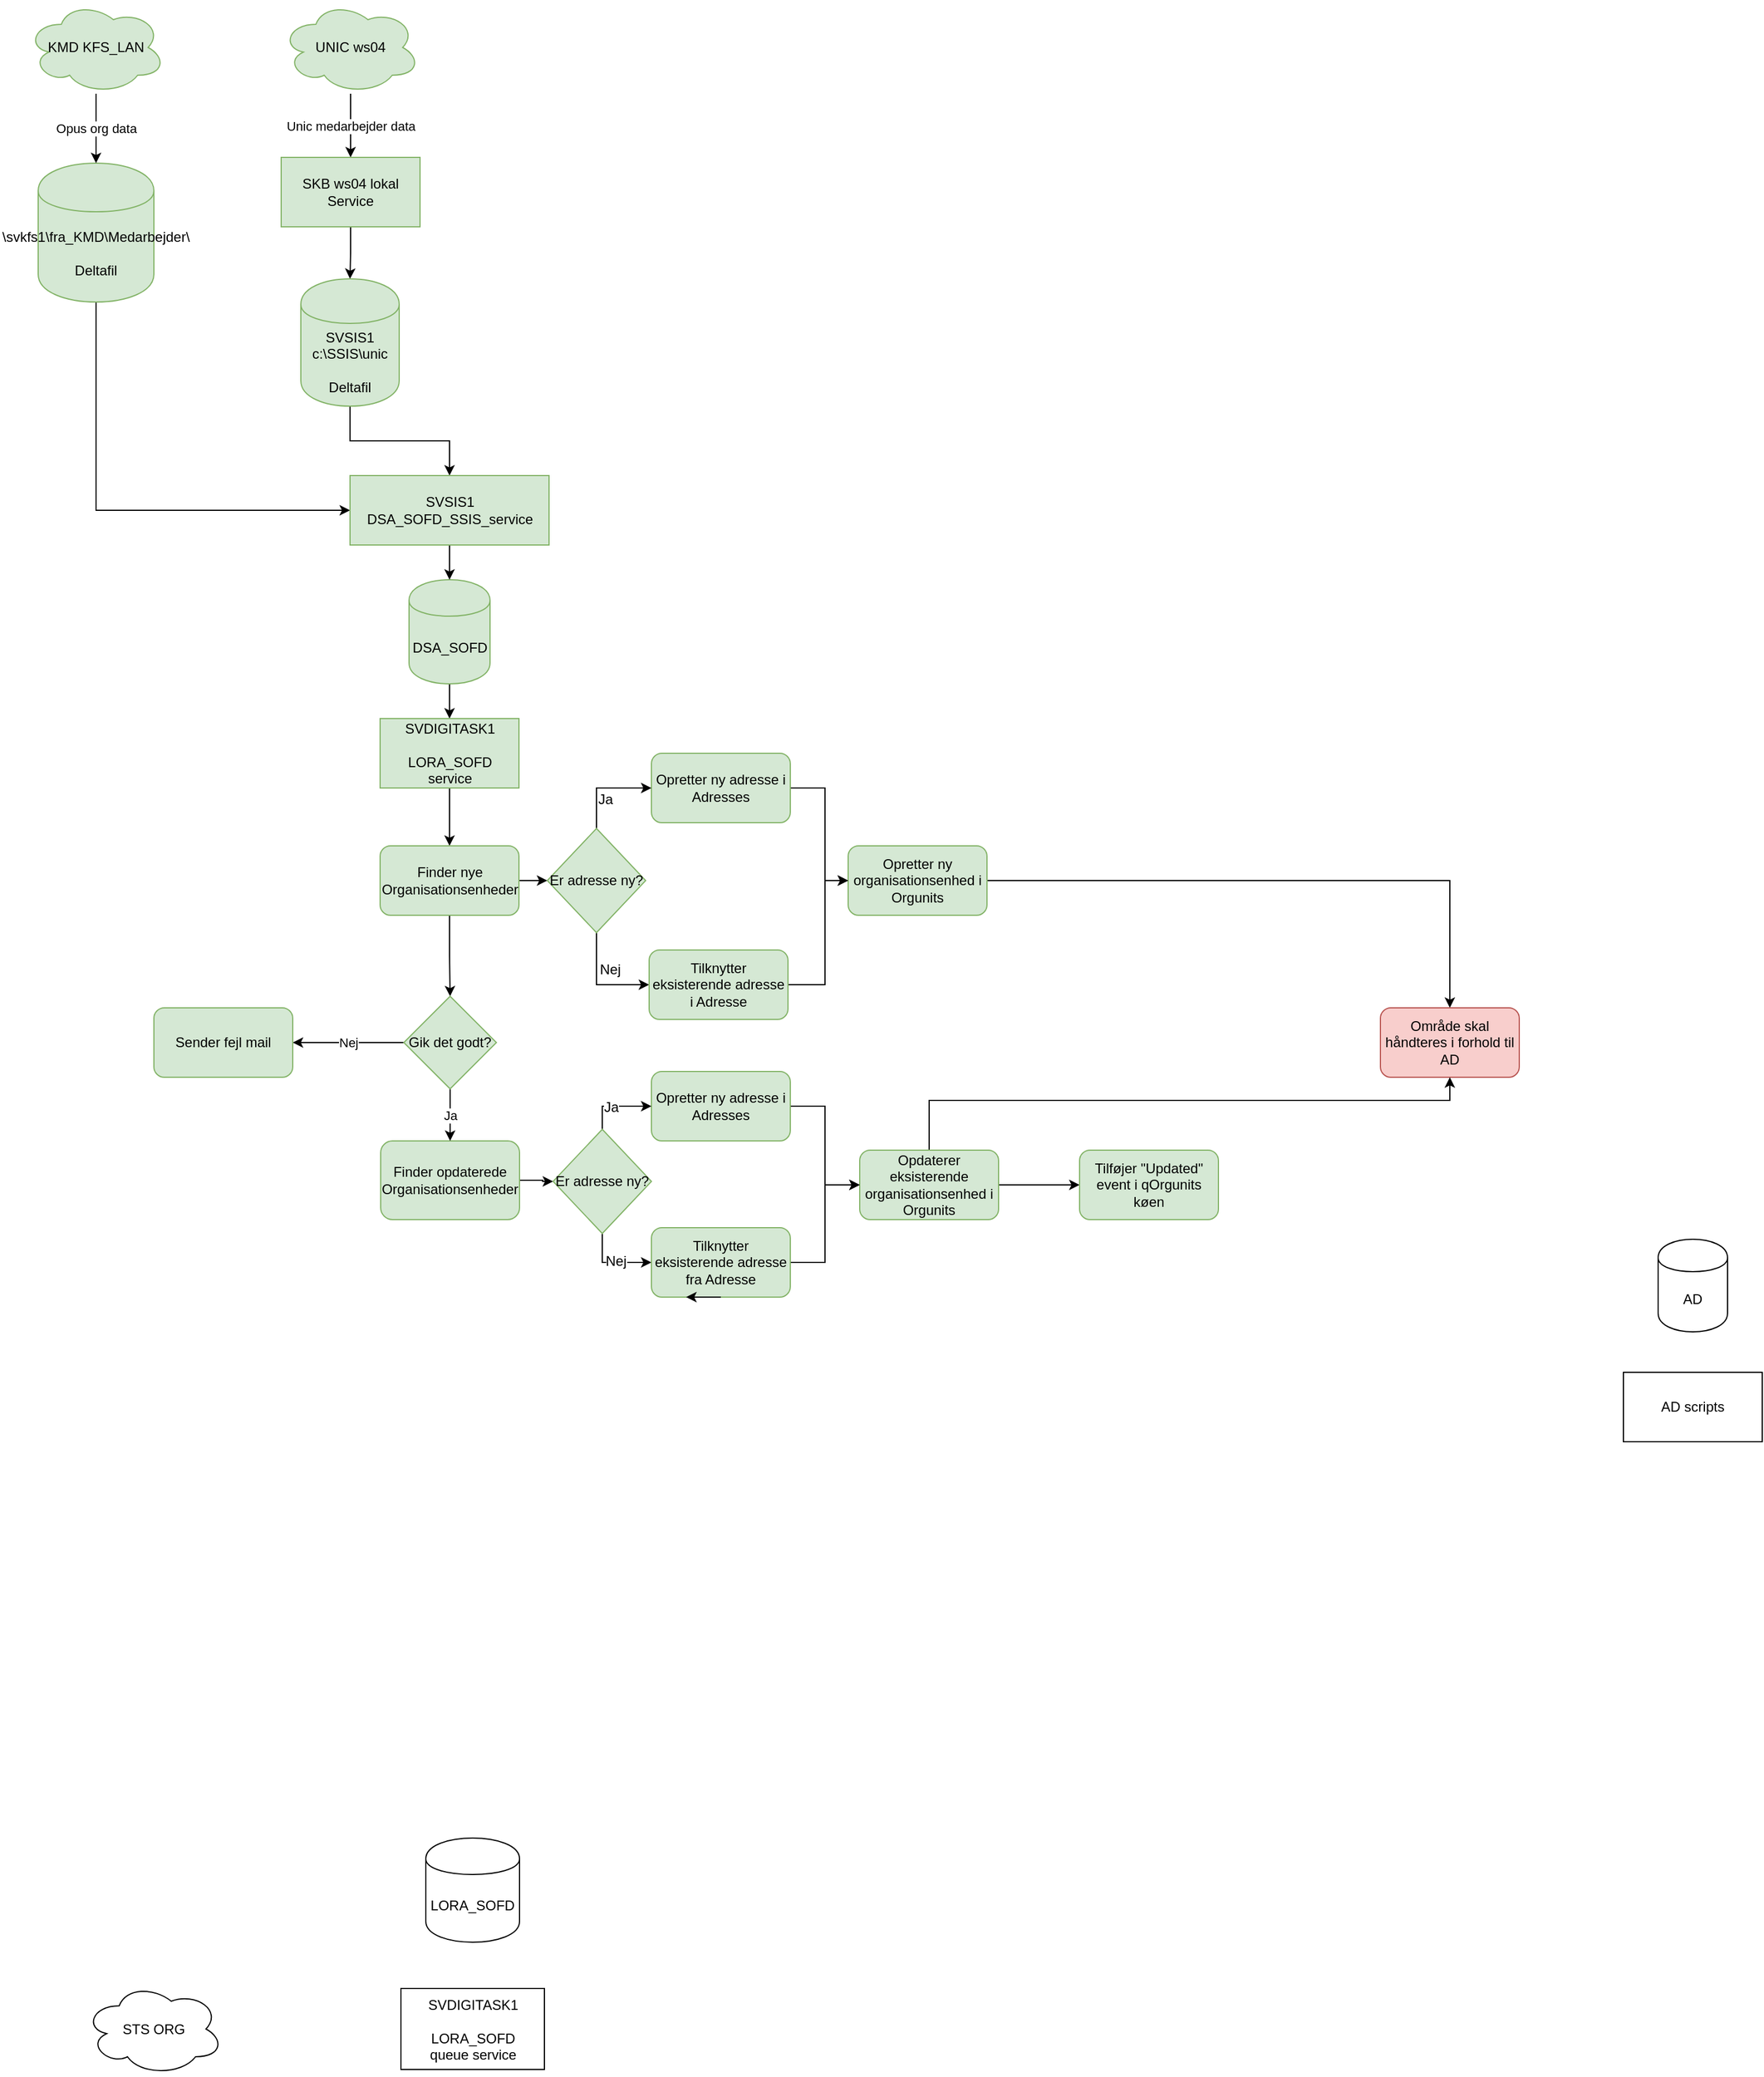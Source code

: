 <mxfile version="10.4.9" type="github"><diagram id="o5b5Y68pb12Nxzuh6uE5" name="Page-1"><mxGraphModel dx="1394" dy="771" grid="1" gridSize="10" guides="1" tooltips="1" connect="1" arrows="1" fold="1" page="1" pageScale="1" pageWidth="827" pageHeight="1169" math="0" shadow="0"><root><mxCell id="0"/><mxCell id="1" parent="0"/><mxCell id="oc2Fpqu8OoZIZFYyaqqw-1" style="edgeStyle=orthogonalEdgeStyle;rounded=0;orthogonalLoop=1;jettySize=auto;html=1;entryX=0.5;entryY=0;entryDx=0;entryDy=0;" edge="1" parent="1" source="oc2Fpqu8OoZIZFYyaqqw-2" target="oc2Fpqu8OoZIZFYyaqqw-16"><mxGeometry relative="1" as="geometry"/></mxCell><mxCell id="oc2Fpqu8OoZIZFYyaqqw-2" value="DSA_SOFD" style="shape=cylinder;whiteSpace=wrap;html=1;boundedLbl=1;backgroundOutline=1;fillColor=#d5e8d4;strokeColor=#82b366;" vertex="1" parent="1"><mxGeometry x="360.5" y="550" width="70" height="90" as="geometry"/></mxCell><mxCell id="oc2Fpqu8OoZIZFYyaqqw-3" style="edgeStyle=orthogonalEdgeStyle;rounded=0;orthogonalLoop=1;jettySize=auto;html=1;entryX=0;entryY=0.5;entryDx=0;entryDy=0;" edge="1" parent="1" source="oc2Fpqu8OoZIZFYyaqqw-4" target="oc2Fpqu8OoZIZFYyaqqw-14"><mxGeometry relative="1" as="geometry"><Array as="points"><mxPoint x="90" y="490"/></Array></mxGeometry></mxCell><mxCell id="oc2Fpqu8OoZIZFYyaqqw-4" value="&lt;div&gt;\\svkfs1\fra_KMD\Medarbejder\&lt;/div&gt;&lt;div&gt;&lt;br&gt;&lt;/div&gt;&lt;div&gt;Deltafil&lt;br&gt;&lt;/div&gt;" style="shape=cylinder;whiteSpace=wrap;html=1;boundedLbl=1;backgroundOutline=1;fillColor=#d5e8d4;strokeColor=#82b366;" vertex="1" parent="1"><mxGeometry x="40" y="190" width="100" height="120" as="geometry"/></mxCell><mxCell id="oc2Fpqu8OoZIZFYyaqqw-5" value="Opus org data" style="edgeStyle=orthogonalEdgeStyle;rounded=0;orthogonalLoop=1;jettySize=auto;html=1;" edge="1" parent="1" source="oc2Fpqu8OoZIZFYyaqqw-6" target="oc2Fpqu8OoZIZFYyaqqw-4"><mxGeometry relative="1" as="geometry"/></mxCell><mxCell id="oc2Fpqu8OoZIZFYyaqqw-6" value="KMD KFS_LAN" style="ellipse;shape=cloud;whiteSpace=wrap;html=1;fillColor=#d5e8d4;strokeColor=#82b366;" vertex="1" parent="1"><mxGeometry x="30" y="50" width="120" height="80" as="geometry"/></mxCell><mxCell id="oc2Fpqu8OoZIZFYyaqqw-7" value="Unic medarbejder data" style="edgeStyle=orthogonalEdgeStyle;rounded=0;orthogonalLoop=1;jettySize=auto;html=1;" edge="1" parent="1" source="oc2Fpqu8OoZIZFYyaqqw-8" target="oc2Fpqu8OoZIZFYyaqqw-10"><mxGeometry relative="1" as="geometry"/></mxCell><mxCell id="oc2Fpqu8OoZIZFYyaqqw-8" value="UNIC ws04" style="ellipse;shape=cloud;whiteSpace=wrap;html=1;fillColor=#d5e8d4;strokeColor=#82b366;" vertex="1" parent="1"><mxGeometry x="250" y="50" width="120" height="80" as="geometry"/></mxCell><mxCell id="oc2Fpqu8OoZIZFYyaqqw-9" style="edgeStyle=orthogonalEdgeStyle;rounded=0;orthogonalLoop=1;jettySize=auto;html=1;" edge="1" parent="1" source="oc2Fpqu8OoZIZFYyaqqw-10" target="oc2Fpqu8OoZIZFYyaqqw-12"><mxGeometry relative="1" as="geometry"/></mxCell><mxCell id="oc2Fpqu8OoZIZFYyaqqw-10" value="SKB ws04 lokal Service" style="rounded=0;whiteSpace=wrap;html=1;fillColor=#d5e8d4;strokeColor=#82b366;" vertex="1" parent="1"><mxGeometry x="250" y="185" width="120" height="60" as="geometry"/></mxCell><mxCell id="oc2Fpqu8OoZIZFYyaqqw-11" style="edgeStyle=orthogonalEdgeStyle;rounded=0;orthogonalLoop=1;jettySize=auto;html=1;entryX=0.5;entryY=0;entryDx=0;entryDy=0;" edge="1" parent="1" source="oc2Fpqu8OoZIZFYyaqqw-12" target="oc2Fpqu8OoZIZFYyaqqw-14"><mxGeometry relative="1" as="geometry"/></mxCell><mxCell id="oc2Fpqu8OoZIZFYyaqqw-12" value="&lt;div&gt;SVSIS1 &lt;br&gt;&lt;/div&gt;&lt;div&gt;c:\SSIS\unic&lt;br&gt;&lt;/div&gt;&lt;div&gt;&lt;br&gt;&lt;/div&gt;&lt;div&gt;Deltafil&lt;br&gt;&lt;/div&gt;" style="shape=cylinder;whiteSpace=wrap;html=1;boundedLbl=1;backgroundOutline=1;fillColor=#d5e8d4;strokeColor=#82b366;" vertex="1" parent="1"><mxGeometry x="267" y="290" width="85" height="110" as="geometry"/></mxCell><mxCell id="oc2Fpqu8OoZIZFYyaqqw-13" style="edgeStyle=orthogonalEdgeStyle;rounded=0;orthogonalLoop=1;jettySize=auto;html=1;entryX=0.5;entryY=0;entryDx=0;entryDy=0;" edge="1" parent="1" source="oc2Fpqu8OoZIZFYyaqqw-14" target="oc2Fpqu8OoZIZFYyaqqw-2"><mxGeometry relative="1" as="geometry"/></mxCell><mxCell id="oc2Fpqu8OoZIZFYyaqqw-14" value="&lt;div&gt;SVSIS1&lt;/div&gt;&lt;div&gt;DSA_SOFD_SSIS_service&lt;br&gt;&lt;/div&gt;" style="rounded=0;whiteSpace=wrap;html=1;fillColor=#d5e8d4;strokeColor=#82b366;" vertex="1" parent="1"><mxGeometry x="309.5" y="460" width="172" height="60" as="geometry"/></mxCell><mxCell id="oc2Fpqu8OoZIZFYyaqqw-44" style="edgeStyle=orthogonalEdgeStyle;rounded=0;orthogonalLoop=1;jettySize=auto;html=1;entryX=0.5;entryY=0;entryDx=0;entryDy=0;" edge="1" parent="1" source="oc2Fpqu8OoZIZFYyaqqw-16" target="oc2Fpqu8OoZIZFYyaqqw-29"><mxGeometry relative="1" as="geometry"/></mxCell><mxCell id="oc2Fpqu8OoZIZFYyaqqw-16" value="&lt;div&gt;SVDIGITASK1 &lt;br&gt;&lt;/div&gt;&lt;div&gt;&lt;br&gt;&lt;/div&gt;&lt;div&gt;LORA_SOFD&lt;/div&gt;&lt;div&gt;service&lt;/div&gt;" style="rounded=0;whiteSpace=wrap;html=1;fillColor=#d5e8d4;strokeColor=#82b366;" vertex="1" parent="1"><mxGeometry x="335.5" y="670" width="120" height="60" as="geometry"/></mxCell><mxCell id="oc2Fpqu8OoZIZFYyaqqw-18" value="AD" style="shape=cylinder;whiteSpace=wrap;html=1;boundedLbl=1;backgroundOutline=1;" vertex="1" parent="1"><mxGeometry x="1440" y="1120" width="60" height="80" as="geometry"/></mxCell><mxCell id="oc2Fpqu8OoZIZFYyaqqw-20" value="AD scripts" style="rounded=0;whiteSpace=wrap;html=1;" vertex="1" parent="1"><mxGeometry x="1410" y="1235" width="120" height="60" as="geometry"/></mxCell><mxCell id="oc2Fpqu8OoZIZFYyaqqw-22" value="LORA_SOFD" style="shape=cylinder;whiteSpace=wrap;html=1;boundedLbl=1;backgroundOutline=1;" vertex="1" parent="1"><mxGeometry x="375" y="1637.5" width="81" height="90" as="geometry"/></mxCell><mxCell id="oc2Fpqu8OoZIZFYyaqqw-23" value="STS ORG" style="ellipse;shape=cloud;whiteSpace=wrap;html=1;" vertex="1" parent="1"><mxGeometry x="80" y="1762.5" width="120" height="80" as="geometry"/></mxCell><mxCell id="oc2Fpqu8OoZIZFYyaqqw-26" value="&lt;div&gt;SVDIGITASK1&lt;br&gt;&lt;/div&gt;&lt;div&gt;&lt;br&gt;&lt;/div&gt;&lt;div&gt;LORA_SOFD&lt;/div&gt;&lt;div&gt;queue service&lt;/div&gt;" style="rounded=0;whiteSpace=wrap;html=1;" vertex="1" parent="1"><mxGeometry x="353.5" y="1767.5" width="124" height="70" as="geometry"/></mxCell><mxCell id="oc2Fpqu8OoZIZFYyaqqw-28" style="edgeStyle=orthogonalEdgeStyle;rounded=0;html=1;jettySize=auto;orthogonalLoop=1;" edge="1" parent="1" source="oc2Fpqu8OoZIZFYyaqqw-29" target="oc2Fpqu8OoZIZFYyaqqw-38"><mxGeometry relative="1" as="geometry"/></mxCell><mxCell id="oc2Fpqu8OoZIZFYyaqqw-59" style="edgeStyle=orthogonalEdgeStyle;rounded=0;orthogonalLoop=1;jettySize=auto;html=1;entryX=0.5;entryY=0;entryDx=0;entryDy=0;" edge="1" parent="1" source="oc2Fpqu8OoZIZFYyaqqw-29" target="oc2Fpqu8OoZIZFYyaqqw-58"><mxGeometry relative="1" as="geometry"/></mxCell><mxCell id="oc2Fpqu8OoZIZFYyaqqw-29" value="Finder nye Organisationsenheder" style="rounded=1;whiteSpace=wrap;html=1;fillColor=#d5e8d4;strokeColor=#82b366;" vertex="1" parent="1"><mxGeometry x="335.5" y="780" width="120" height="60" as="geometry"/></mxCell><mxCell id="oc2Fpqu8OoZIZFYyaqqw-30" style="edgeStyle=orthogonalEdgeStyle;rounded=0;html=1;entryX=0.5;entryY=0;entryDx=0;entryDy=0;jettySize=auto;orthogonalLoop=1;" edge="1" parent="1" source="oc2Fpqu8OoZIZFYyaqqw-31" target="oc2Fpqu8OoZIZFYyaqqw-41"><mxGeometry relative="1" as="geometry"/></mxCell><mxCell id="oc2Fpqu8OoZIZFYyaqqw-31" value="Opretter ny organisationsenhed i Orgunits" style="rounded=1;whiteSpace=wrap;html=1;fillColor=#d5e8d4;strokeColor=#82b366;" vertex="1" parent="1"><mxGeometry x="740" y="780" width="120" height="60" as="geometry"/></mxCell><mxCell id="oc2Fpqu8OoZIZFYyaqqw-32" style="edgeStyle=orthogonalEdgeStyle;rounded=0;html=1;entryX=0;entryY=0.5;entryDx=0;entryDy=0;jettySize=auto;orthogonalLoop=1;" edge="1" parent="1" source="oc2Fpqu8OoZIZFYyaqqw-33" target="oc2Fpqu8OoZIZFYyaqqw-31"><mxGeometry relative="1" as="geometry"><Array as="points"><mxPoint x="720" y="730"/><mxPoint x="720" y="810"/></Array></mxGeometry></mxCell><mxCell id="oc2Fpqu8OoZIZFYyaqqw-33" value="Opretter ny adresse i Adresses" style="rounded=1;whiteSpace=wrap;html=1;fillColor=#d5e8d4;strokeColor=#82b366;" vertex="1" parent="1"><mxGeometry x="570" y="700" width="120" height="60" as="geometry"/></mxCell><mxCell id="oc2Fpqu8OoZIZFYyaqqw-34" style="edgeStyle=orthogonalEdgeStyle;rounded=0;html=1;entryX=0;entryY=0.5;entryDx=0;entryDy=0;jettySize=auto;orthogonalLoop=1;exitX=0.5;exitY=1;exitDx=0;exitDy=0;" edge="1" parent="1" source="oc2Fpqu8OoZIZFYyaqqw-38" target="oc2Fpqu8OoZIZFYyaqqw-40"><mxGeometry relative="1" as="geometry"/></mxCell><mxCell id="oc2Fpqu8OoZIZFYyaqqw-35" value="Nej" style="text;html=1;resizable=0;points=[];align=center;verticalAlign=middle;labelBackgroundColor=#ffffff;" vertex="1" connectable="0" parent="oc2Fpqu8OoZIZFYyaqqw-34"><mxGeometry x="-0.309" y="11" relative="1" as="geometry"><mxPoint as="offset"/></mxGeometry></mxCell><mxCell id="oc2Fpqu8OoZIZFYyaqqw-36" style="edgeStyle=orthogonalEdgeStyle;rounded=0;html=1;entryX=0;entryY=0.5;entryDx=0;entryDy=0;jettySize=auto;orthogonalLoop=1;exitX=0.5;exitY=0;exitDx=0;exitDy=0;" edge="1" parent="1" source="oc2Fpqu8OoZIZFYyaqqw-38" target="oc2Fpqu8OoZIZFYyaqqw-33"><mxGeometry relative="1" as="geometry"/></mxCell><mxCell id="oc2Fpqu8OoZIZFYyaqqw-37" value="Ja" style="text;html=1;resizable=0;points=[];align=center;verticalAlign=middle;labelBackgroundColor=#ffffff;" vertex="1" connectable="0" parent="oc2Fpqu8OoZIZFYyaqqw-36"><mxGeometry x="-0.385" y="-7" relative="1" as="geometry"><mxPoint as="offset"/></mxGeometry></mxCell><mxCell id="oc2Fpqu8OoZIZFYyaqqw-38" value="Er adresse ny?" style="rhombus;whiteSpace=wrap;html=1;fillColor=#d5e8d4;strokeColor=#82b366;" vertex="1" parent="1"><mxGeometry x="480" y="765" width="85" height="90" as="geometry"/></mxCell><mxCell id="oc2Fpqu8OoZIZFYyaqqw-39" style="edgeStyle=orthogonalEdgeStyle;rounded=0;html=1;entryX=0;entryY=0.5;entryDx=0;entryDy=0;jettySize=auto;orthogonalLoop=1;" edge="1" parent="1" source="oc2Fpqu8OoZIZFYyaqqw-40" target="oc2Fpqu8OoZIZFYyaqqw-31"><mxGeometry relative="1" as="geometry"><Array as="points"><mxPoint x="720" y="900"/><mxPoint x="720" y="810"/></Array></mxGeometry></mxCell><mxCell id="oc2Fpqu8OoZIZFYyaqqw-40" value="Tilknytter eksisterende adresse i Adresse" style="rounded=1;whiteSpace=wrap;html=1;fillColor=#d5e8d4;strokeColor=#82b366;" vertex="1" parent="1"><mxGeometry x="568" y="870" width="120" height="60" as="geometry"/></mxCell><mxCell id="oc2Fpqu8OoZIZFYyaqqw-41" value="Område skal håndteres i forhold til AD" style="rounded=1;whiteSpace=wrap;html=1;fillColor=#f8cecc;strokeColor=#b85450;" vertex="1" parent="1"><mxGeometry x="1200" y="920" width="120" height="60" as="geometry"/></mxCell><mxCell id="oc2Fpqu8OoZIZFYyaqqw-45" style="edgeStyle=orthogonalEdgeStyle;rounded=0;html=1;entryX=0;entryY=0.5;entryDx=0;entryDy=0;jettySize=auto;orthogonalLoop=1;" edge="1" parent="1" source="oc2Fpqu8OoZIZFYyaqqw-46" target="oc2Fpqu8OoZIZFYyaqqw-54"><mxGeometry relative="1" as="geometry"/></mxCell><mxCell id="oc2Fpqu8OoZIZFYyaqqw-46" value="Finder opdaterede Organisationsenheder" style="rounded=1;whiteSpace=wrap;html=1;fillColor=#d5e8d4;strokeColor=#82b366;" vertex="1" parent="1"><mxGeometry x="336" y="1035" width="120" height="68" as="geometry"/></mxCell><mxCell id="oc2Fpqu8OoZIZFYyaqqw-57" style="edgeStyle=orthogonalEdgeStyle;rounded=0;orthogonalLoop=1;jettySize=auto;html=1;" edge="1" parent="1" source="oc2Fpqu8OoZIZFYyaqqw-47" target="oc2Fpqu8OoZIZFYyaqqw-41"><mxGeometry relative="1" as="geometry"><Array as="points"><mxPoint x="810" y="1000"/><mxPoint x="1260" y="1000"/></Array></mxGeometry></mxCell><mxCell id="oc2Fpqu8OoZIZFYyaqqw-66" style="edgeStyle=orthogonalEdgeStyle;rounded=0;orthogonalLoop=1;jettySize=auto;html=1;" edge="1" parent="1" source="oc2Fpqu8OoZIZFYyaqqw-47" target="oc2Fpqu8OoZIZFYyaqqw-65"><mxGeometry relative="1" as="geometry"/></mxCell><mxCell id="oc2Fpqu8OoZIZFYyaqqw-47" value="Opdaterer eksisterende organisationsenhed i Orgunits" style="rounded=1;whiteSpace=wrap;html=1;fillColor=#d5e8d4;strokeColor=#82b366;" vertex="1" parent="1"><mxGeometry x="750" y="1043" width="120" height="60" as="geometry"/></mxCell><mxCell id="oc2Fpqu8OoZIZFYyaqqw-48" style="edgeStyle=orthogonalEdgeStyle;rounded=0;html=1;entryX=0;entryY=0.5;entryDx=0;entryDy=0;jettySize=auto;orthogonalLoop=1;" edge="1" parent="1" source="oc2Fpqu8OoZIZFYyaqqw-49" target="oc2Fpqu8OoZIZFYyaqqw-47"><mxGeometry relative="1" as="geometry"/></mxCell><mxCell id="oc2Fpqu8OoZIZFYyaqqw-49" value="Opretter ny adresse i Adresses" style="rounded=1;whiteSpace=wrap;html=1;fillColor=#d5e8d4;strokeColor=#82b366;" vertex="1" parent="1"><mxGeometry x="570" y="975" width="120" height="60" as="geometry"/></mxCell><mxCell id="oc2Fpqu8OoZIZFYyaqqw-50" style="edgeStyle=orthogonalEdgeStyle;rounded=0;html=1;entryX=0;entryY=0.5;entryDx=0;entryDy=0;jettySize=auto;orthogonalLoop=1;exitX=0.5;exitY=1;exitDx=0;exitDy=0;" edge="1" parent="1" source="oc2Fpqu8OoZIZFYyaqqw-54" target="oc2Fpqu8OoZIZFYyaqqw-56"><mxGeometry relative="1" as="geometry"/></mxCell><mxCell id="oc2Fpqu8OoZIZFYyaqqw-51" value="Nej" style="text;html=1;resizable=0;points=[];align=center;verticalAlign=middle;labelBackgroundColor=#ffffff;" vertex="1" connectable="0" parent="oc2Fpqu8OoZIZFYyaqqw-50"><mxGeometry x="-0.309" y="11" relative="1" as="geometry"><mxPoint as="offset"/></mxGeometry></mxCell><mxCell id="oc2Fpqu8OoZIZFYyaqqw-52" style="edgeStyle=orthogonalEdgeStyle;rounded=0;html=1;entryX=0;entryY=0.5;entryDx=0;entryDy=0;jettySize=auto;orthogonalLoop=1;exitX=0.5;exitY=0;exitDx=0;exitDy=0;" edge="1" parent="1" source="oc2Fpqu8OoZIZFYyaqqw-54" target="oc2Fpqu8OoZIZFYyaqqw-49"><mxGeometry relative="1" as="geometry"/></mxCell><mxCell id="oc2Fpqu8OoZIZFYyaqqw-53" value="Ja" style="text;html=1;resizable=0;points=[];align=center;verticalAlign=middle;labelBackgroundColor=#ffffff;" vertex="1" connectable="0" parent="oc2Fpqu8OoZIZFYyaqqw-52"><mxGeometry x="-0.385" y="-7" relative="1" as="geometry"><mxPoint as="offset"/></mxGeometry></mxCell><mxCell id="oc2Fpqu8OoZIZFYyaqqw-54" value="Er adresse ny?" style="rhombus;whiteSpace=wrap;html=1;fillColor=#d5e8d4;strokeColor=#82b366;" vertex="1" parent="1"><mxGeometry x="485" y="1025" width="85" height="90" as="geometry"/></mxCell><mxCell id="oc2Fpqu8OoZIZFYyaqqw-55" style="edgeStyle=orthogonalEdgeStyle;rounded=0;html=1;entryX=0;entryY=0.5;entryDx=0;entryDy=0;jettySize=auto;orthogonalLoop=1;" edge="1" parent="1" source="oc2Fpqu8OoZIZFYyaqqw-56" target="oc2Fpqu8OoZIZFYyaqqw-47"><mxGeometry relative="1" as="geometry"/></mxCell><mxCell id="oc2Fpqu8OoZIZFYyaqqw-56" value="Tilknytter eksisterende adresse fra Adresse" style="rounded=1;whiteSpace=wrap;html=1;fillColor=#d5e8d4;strokeColor=#82b366;" vertex="1" parent="1"><mxGeometry x="570" y="1110" width="120" height="60" as="geometry"/></mxCell><mxCell id="oc2Fpqu8OoZIZFYyaqqw-60" value="Ja" style="edgeStyle=orthogonalEdgeStyle;rounded=0;orthogonalLoop=1;jettySize=auto;html=1;entryX=0.5;entryY=0;entryDx=0;entryDy=0;" edge="1" parent="1" source="oc2Fpqu8OoZIZFYyaqqw-58" target="oc2Fpqu8OoZIZFYyaqqw-46"><mxGeometry relative="1" as="geometry"/></mxCell><mxCell id="oc2Fpqu8OoZIZFYyaqqw-61" value="Nej" style="edgeStyle=orthogonalEdgeStyle;rounded=0;orthogonalLoop=1;jettySize=auto;html=1;" edge="1" parent="1" source="oc2Fpqu8OoZIZFYyaqqw-58" target="oc2Fpqu8OoZIZFYyaqqw-63"><mxGeometry relative="1" as="geometry"><mxPoint x="330" y="950" as="targetPoint"/></mxGeometry></mxCell><mxCell id="oc2Fpqu8OoZIZFYyaqqw-58" value="Gik det godt?" style="rhombus;whiteSpace=wrap;html=1;rounded=0;fillColor=#d5e8d4;strokeColor=#82b366;" vertex="1" parent="1"><mxGeometry x="356" y="910" width="80" height="80" as="geometry"/></mxCell><mxCell id="oc2Fpqu8OoZIZFYyaqqw-63" value="Sender fejl mail" style="rounded=1;whiteSpace=wrap;html=1;fillColor=#d5e8d4;strokeColor=#82b366;" vertex="1" parent="1"><mxGeometry x="140" y="920" width="120" height="60" as="geometry"/></mxCell><mxCell id="oc2Fpqu8OoZIZFYyaqqw-64" style="edgeStyle=orthogonalEdgeStyle;rounded=0;orthogonalLoop=1;jettySize=auto;html=1;exitX=0.5;exitY=1;exitDx=0;exitDy=0;entryX=0.25;entryY=1;entryDx=0;entryDy=0;" edge="1" parent="1" source="oc2Fpqu8OoZIZFYyaqqw-56" target="oc2Fpqu8OoZIZFYyaqqw-56"><mxGeometry relative="1" as="geometry"/></mxCell><mxCell id="oc2Fpqu8OoZIZFYyaqqw-65" value="Tilføjer &quot;Updated&quot; event i qOrgunits køen" style="rounded=1;whiteSpace=wrap;html=1;fillColor=#d5e8d4;strokeColor=#82b366;" vertex="1" parent="1"><mxGeometry x="940" y="1043" width="120" height="60" as="geometry"/></mxCell></root></mxGraphModel></diagram></mxfile>